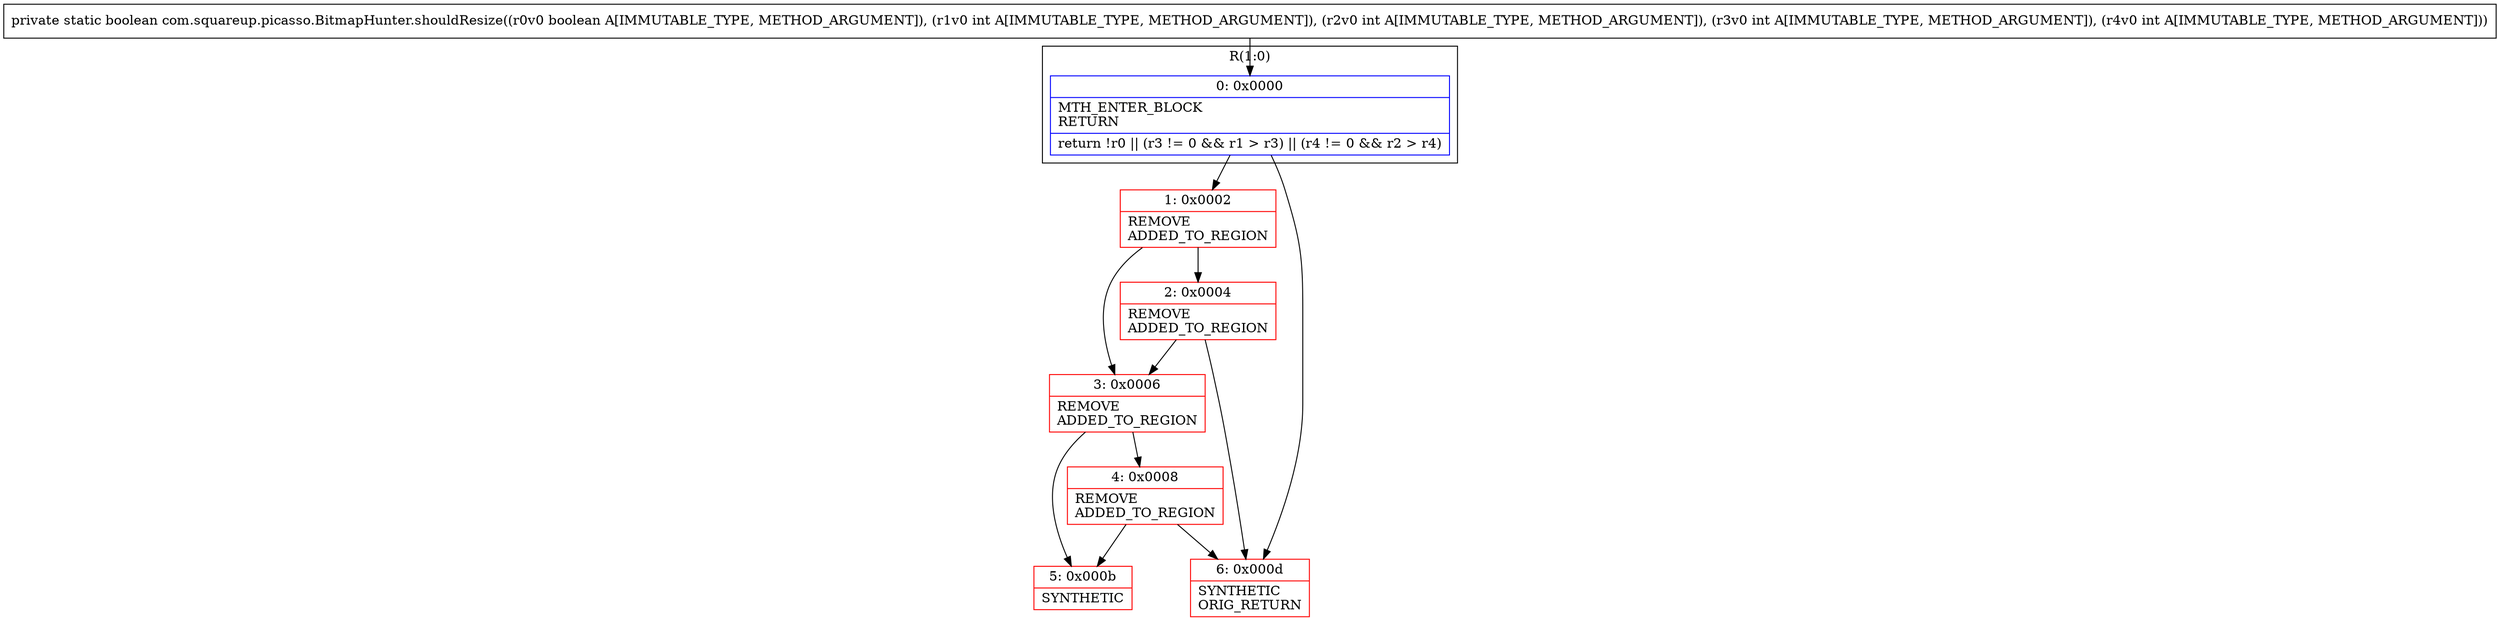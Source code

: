 digraph "CFG forcom.squareup.picasso.BitmapHunter.shouldResize(ZIIII)Z" {
subgraph cluster_Region_1106602287 {
label = "R(1:0)";
node [shape=record,color=blue];
Node_0 [shape=record,label="{0\:\ 0x0000|MTH_ENTER_BLOCK\lRETURN\l|return !r0 \|\| (r3 != 0 && r1 \> r3) \|\| (r4 != 0 && r2 \> r4)\l}"];
}
Node_1 [shape=record,color=red,label="{1\:\ 0x0002|REMOVE\lADDED_TO_REGION\l}"];
Node_2 [shape=record,color=red,label="{2\:\ 0x0004|REMOVE\lADDED_TO_REGION\l}"];
Node_3 [shape=record,color=red,label="{3\:\ 0x0006|REMOVE\lADDED_TO_REGION\l}"];
Node_4 [shape=record,color=red,label="{4\:\ 0x0008|REMOVE\lADDED_TO_REGION\l}"];
Node_5 [shape=record,color=red,label="{5\:\ 0x000b|SYNTHETIC\l}"];
Node_6 [shape=record,color=red,label="{6\:\ 0x000d|SYNTHETIC\lORIG_RETURN\l}"];
MethodNode[shape=record,label="{private static boolean com.squareup.picasso.BitmapHunter.shouldResize((r0v0 boolean A[IMMUTABLE_TYPE, METHOD_ARGUMENT]), (r1v0 int A[IMMUTABLE_TYPE, METHOD_ARGUMENT]), (r2v0 int A[IMMUTABLE_TYPE, METHOD_ARGUMENT]), (r3v0 int A[IMMUTABLE_TYPE, METHOD_ARGUMENT]), (r4v0 int A[IMMUTABLE_TYPE, METHOD_ARGUMENT])) }"];
MethodNode -> Node_0;
Node_0 -> Node_1;
Node_0 -> Node_6;
Node_1 -> Node_2;
Node_1 -> Node_3;
Node_2 -> Node_3;
Node_2 -> Node_6;
Node_3 -> Node_4;
Node_3 -> Node_5;
Node_4 -> Node_5;
Node_4 -> Node_6;
}

